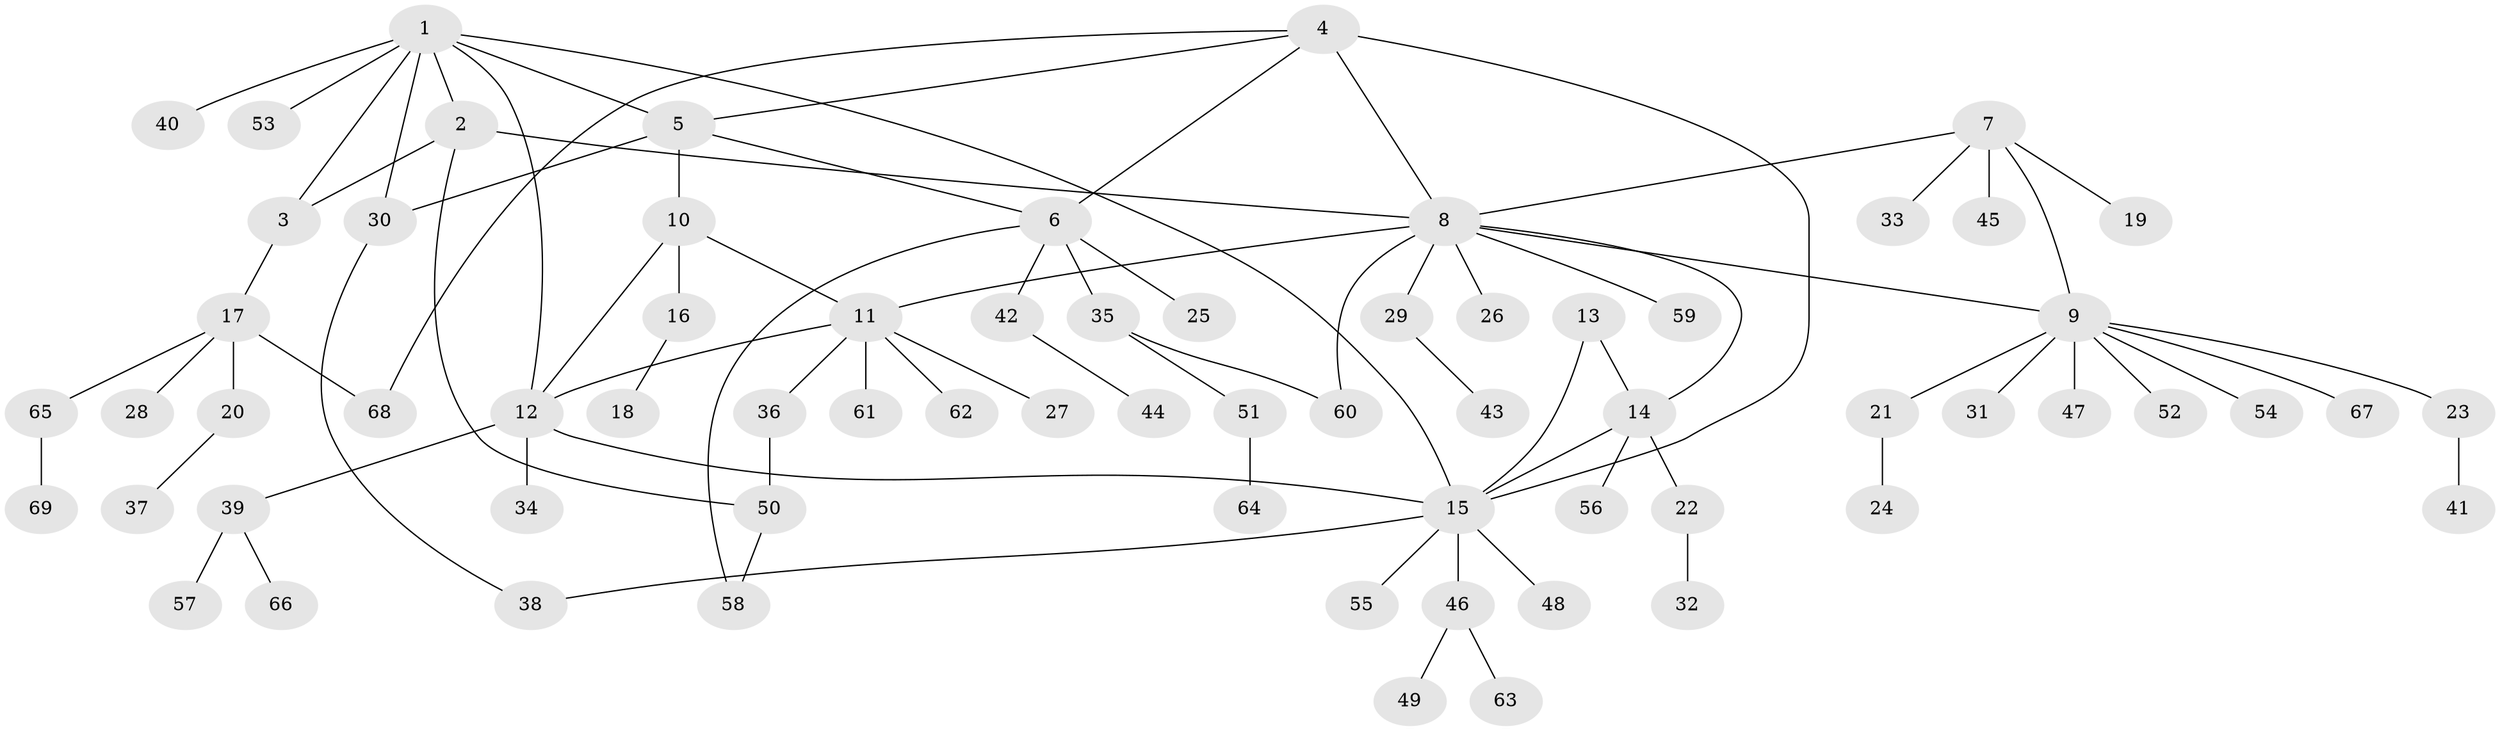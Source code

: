 // coarse degree distribution, {8: 0.06521739130434782, 4: 0.13043478260869565, 15: 0.021739130434782608, 7: 0.043478260869565216, 1: 0.6304347826086957, 3: 0.043478260869565216, 2: 0.06521739130434782}
// Generated by graph-tools (version 1.1) at 2025/52/02/27/25 19:52:18]
// undirected, 69 vertices, 85 edges
graph export_dot {
graph [start="1"]
  node [color=gray90,style=filled];
  1;
  2;
  3;
  4;
  5;
  6;
  7;
  8;
  9;
  10;
  11;
  12;
  13;
  14;
  15;
  16;
  17;
  18;
  19;
  20;
  21;
  22;
  23;
  24;
  25;
  26;
  27;
  28;
  29;
  30;
  31;
  32;
  33;
  34;
  35;
  36;
  37;
  38;
  39;
  40;
  41;
  42;
  43;
  44;
  45;
  46;
  47;
  48;
  49;
  50;
  51;
  52;
  53;
  54;
  55;
  56;
  57;
  58;
  59;
  60;
  61;
  62;
  63;
  64;
  65;
  66;
  67;
  68;
  69;
  1 -- 2;
  1 -- 3;
  1 -- 5;
  1 -- 12;
  1 -- 15;
  1 -- 30;
  1 -- 40;
  1 -- 53;
  2 -- 3;
  2 -- 8;
  2 -- 50;
  3 -- 17;
  4 -- 5;
  4 -- 6;
  4 -- 8;
  4 -- 15;
  4 -- 68;
  5 -- 6;
  5 -- 10;
  5 -- 30;
  6 -- 25;
  6 -- 35;
  6 -- 42;
  6 -- 58;
  7 -- 8;
  7 -- 9;
  7 -- 19;
  7 -- 33;
  7 -- 45;
  8 -- 9;
  8 -- 11;
  8 -- 14;
  8 -- 26;
  8 -- 29;
  8 -- 59;
  8 -- 60;
  9 -- 21;
  9 -- 23;
  9 -- 31;
  9 -- 47;
  9 -- 52;
  9 -- 54;
  9 -- 67;
  10 -- 11;
  10 -- 12;
  10 -- 16;
  11 -- 12;
  11 -- 27;
  11 -- 36;
  11 -- 61;
  11 -- 62;
  12 -- 15;
  12 -- 34;
  12 -- 39;
  13 -- 14;
  13 -- 15;
  14 -- 15;
  14 -- 22;
  14 -- 56;
  15 -- 38;
  15 -- 46;
  15 -- 48;
  15 -- 55;
  16 -- 18;
  17 -- 20;
  17 -- 28;
  17 -- 65;
  17 -- 68;
  20 -- 37;
  21 -- 24;
  22 -- 32;
  23 -- 41;
  29 -- 43;
  30 -- 38;
  35 -- 51;
  35 -- 60;
  36 -- 50;
  39 -- 57;
  39 -- 66;
  42 -- 44;
  46 -- 49;
  46 -- 63;
  50 -- 58;
  51 -- 64;
  65 -- 69;
}
